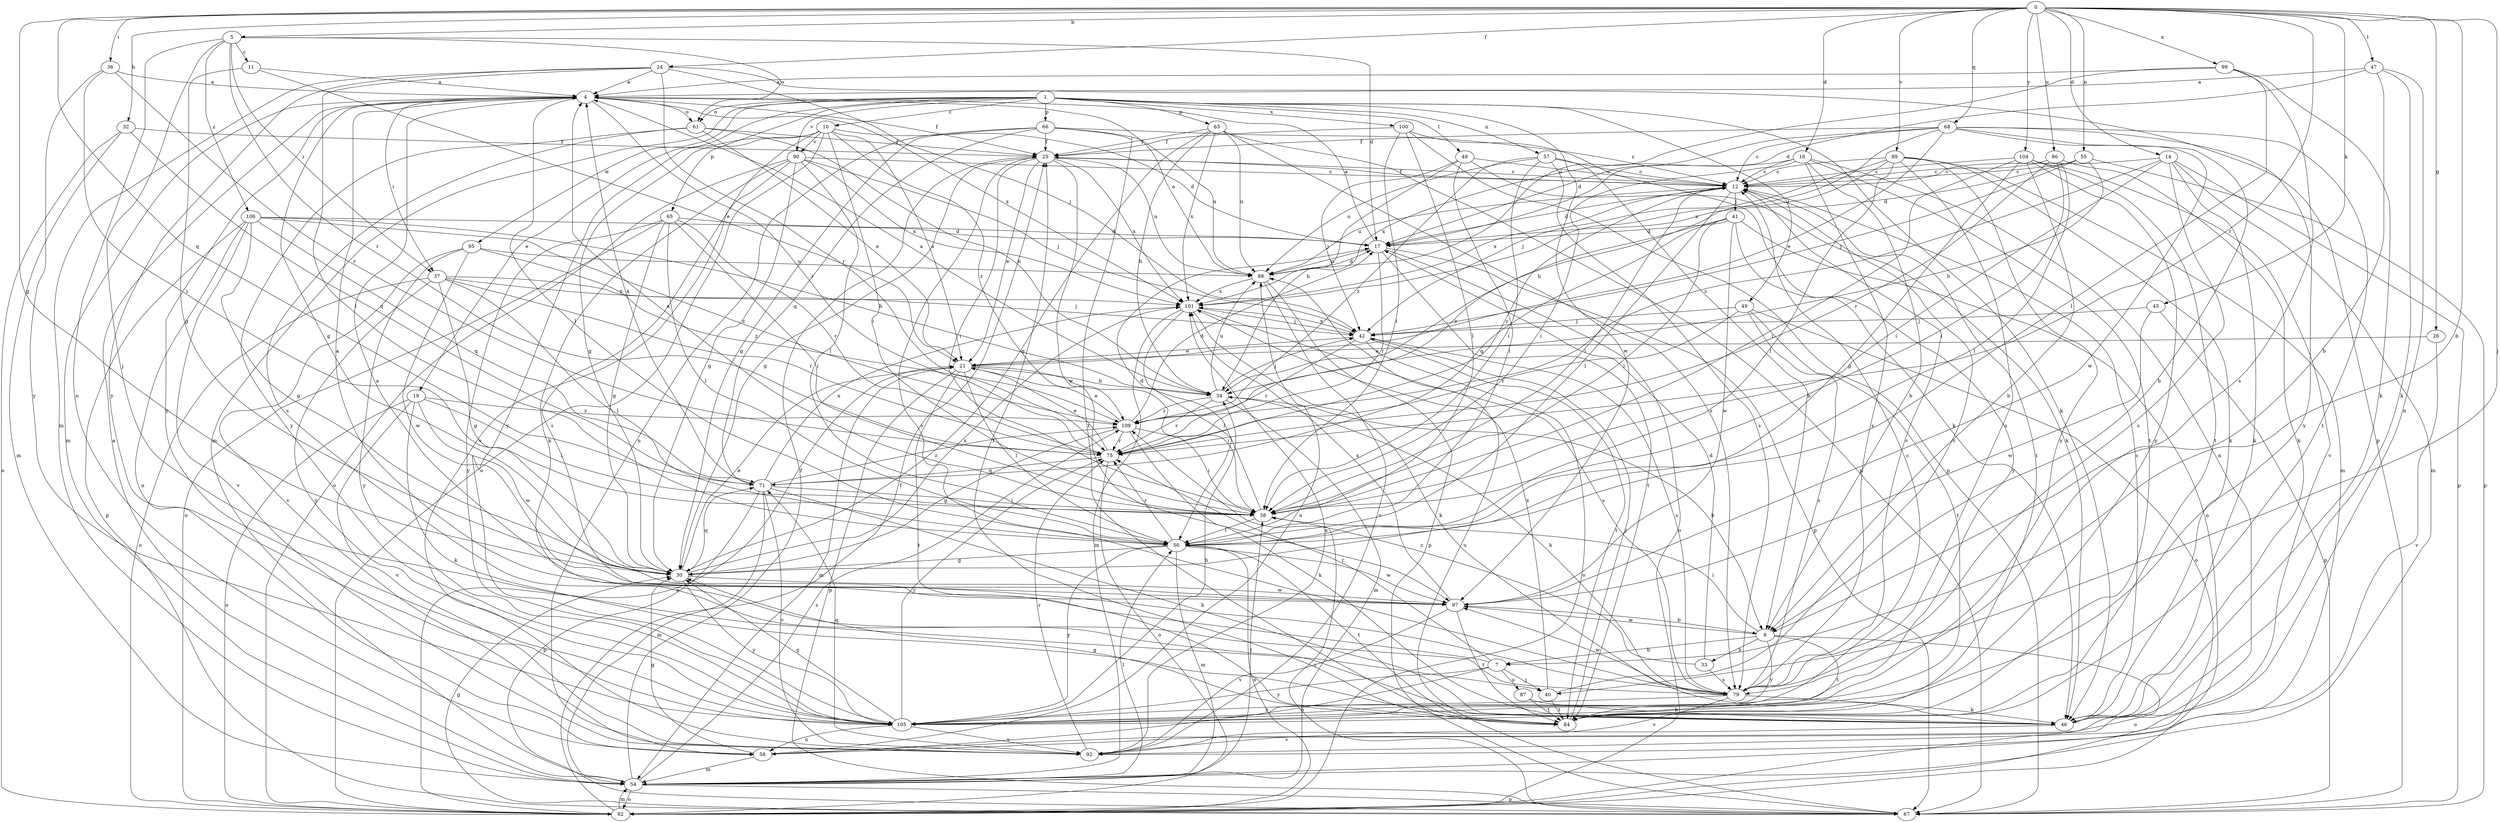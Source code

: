 strict digraph  {
0;
1;
4;
5;
7;
8;
10;
11;
12;
14;
16;
17;
19;
21;
24;
25;
26;
30;
32;
33;
34;
36;
37;
38;
40;
41;
42;
45;
46;
47;
48;
49;
50;
54;
55;
57;
58;
61;
62;
63;
65;
66;
67;
68;
71;
75;
79;
84;
86;
87;
88;
89;
90;
92;
95;
97;
99;
100;
101;
104;
105;
106;
109;
0 -> 5  [label=b];
0 -> 7  [label=b];
0 -> 14  [label=d];
0 -> 16  [label=d];
0 -> 24  [label=f];
0 -> 26  [label=g];
0 -> 30  [label=g];
0 -> 32  [label=h];
0 -> 36  [label=i];
0 -> 40  [label=j];
0 -> 45  [label=k];
0 -> 47  [label=l];
0 -> 55  [label=n];
0 -> 68  [label=q];
0 -> 71  [label=q];
0 -> 75  [label=r];
0 -> 86  [label=u];
0 -> 89  [label=v];
0 -> 99  [label=x];
0 -> 104  [label=y];
1 -> 10  [label=c];
1 -> 19  [label=e];
1 -> 46  [label=k];
1 -> 48  [label=l];
1 -> 49  [label=l];
1 -> 54  [label=m];
1 -> 57  [label=n];
1 -> 61  [label=o];
1 -> 63  [label=p];
1 -> 65  [label=p];
1 -> 66  [label=p];
1 -> 90  [label=v];
1 -> 95  [label=w];
1 -> 97  [label=w];
1 -> 100  [label=x];
4 -> 25  [label=f];
4 -> 30  [label=g];
4 -> 37  [label=i];
4 -> 50  [label=l];
4 -> 54  [label=m];
4 -> 61  [label=o];
4 -> 75  [label=r];
4 -> 101  [label=x];
4 -> 105  [label=y];
5 -> 11  [label=c];
5 -> 17  [label=d];
5 -> 37  [label=i];
5 -> 40  [label=j];
5 -> 58  [label=n];
5 -> 61  [label=o];
5 -> 75  [label=r];
5 -> 106  [label=z];
7 -> 4  [label=a];
7 -> 40  [label=j];
7 -> 58  [label=n];
7 -> 75  [label=r];
7 -> 87  [label=u];
7 -> 105  [label=y];
8 -> 7  [label=b];
8 -> 33  [label=h];
8 -> 38  [label=i];
8 -> 62  [label=o];
8 -> 84  [label=t];
8 -> 97  [label=w];
8 -> 105  [label=y];
10 -> 17  [label=d];
10 -> 21  [label=e];
10 -> 30  [label=g];
10 -> 38  [label=i];
10 -> 62  [label=o];
10 -> 90  [label=v];
10 -> 92  [label=v];
10 -> 105  [label=y];
10 -> 109  [label=z];
11 -> 4  [label=a];
11 -> 21  [label=e];
11 -> 30  [label=g];
12 -> 17  [label=d];
12 -> 25  [label=f];
12 -> 38  [label=i];
12 -> 41  [label=j];
12 -> 50  [label=l];
12 -> 84  [label=t];
12 -> 88  [label=u];
12 -> 101  [label=x];
14 -> 12  [label=c];
14 -> 38  [label=i];
14 -> 46  [label=k];
14 -> 54  [label=m];
14 -> 67  [label=p];
14 -> 79  [label=s];
14 -> 109  [label=z];
16 -> 8  [label=b];
16 -> 12  [label=c];
16 -> 38  [label=i];
16 -> 58  [label=n];
16 -> 79  [label=s];
16 -> 84  [label=t];
16 -> 101  [label=x];
17 -> 4  [label=a];
17 -> 62  [label=o];
17 -> 67  [label=p];
17 -> 75  [label=r];
17 -> 84  [label=t];
17 -> 88  [label=u];
19 -> 38  [label=i];
19 -> 46  [label=k];
19 -> 62  [label=o];
19 -> 92  [label=v];
19 -> 97  [label=w];
19 -> 109  [label=z];
21 -> 34  [label=h];
21 -> 38  [label=i];
21 -> 50  [label=l];
21 -> 54  [label=m];
21 -> 67  [label=p];
21 -> 84  [label=t];
24 -> 4  [label=a];
24 -> 42  [label=j];
24 -> 50  [label=l];
24 -> 54  [label=m];
24 -> 67  [label=p];
24 -> 75  [label=r];
24 -> 105  [label=y];
25 -> 12  [label=c];
25 -> 21  [label=e];
25 -> 30  [label=g];
25 -> 38  [label=i];
25 -> 79  [label=s];
25 -> 88  [label=u];
25 -> 97  [label=w];
25 -> 101  [label=x];
26 -> 21  [label=e];
26 -> 92  [label=v];
30 -> 21  [label=e];
30 -> 71  [label=q];
30 -> 97  [label=w];
30 -> 101  [label=x];
30 -> 105  [label=y];
32 -> 25  [label=f];
32 -> 54  [label=m];
32 -> 62  [label=o];
32 -> 71  [label=q];
33 -> 17  [label=d];
33 -> 79  [label=s];
33 -> 109  [label=z];
34 -> 4  [label=a];
34 -> 8  [label=b];
34 -> 42  [label=j];
34 -> 54  [label=m];
34 -> 75  [label=r];
34 -> 88  [label=u];
34 -> 109  [label=z];
36 -> 4  [label=a];
36 -> 38  [label=i];
36 -> 75  [label=r];
36 -> 105  [label=y];
37 -> 30  [label=g];
37 -> 42  [label=j];
37 -> 50  [label=l];
37 -> 62  [label=o];
37 -> 75  [label=r];
37 -> 101  [label=x];
37 -> 105  [label=y];
38 -> 4  [label=a];
38 -> 17  [label=d];
38 -> 50  [label=l];
40 -> 12  [label=c];
40 -> 84  [label=t];
40 -> 101  [label=x];
41 -> 17  [label=d];
41 -> 38  [label=i];
41 -> 62  [label=o];
41 -> 71  [label=q];
41 -> 97  [label=w];
41 -> 105  [label=y];
41 -> 109  [label=z];
42 -> 21  [label=e];
42 -> 62  [label=o];
42 -> 75  [label=r];
42 -> 79  [label=s];
42 -> 84  [label=t];
42 -> 101  [label=x];
45 -> 42  [label=j];
45 -> 67  [label=p];
45 -> 97  [label=w];
46 -> 12  [label=c];
46 -> 92  [label=v];
47 -> 4  [label=a];
47 -> 8  [label=b];
47 -> 17  [label=d];
47 -> 46  [label=k];
47 -> 58  [label=n];
48 -> 12  [label=c];
48 -> 34  [label=h];
48 -> 42  [label=j];
48 -> 46  [label=k];
48 -> 50  [label=l];
49 -> 42  [label=j];
49 -> 62  [label=o];
49 -> 75  [label=r];
49 -> 79  [label=s];
49 -> 84  [label=t];
50 -> 30  [label=g];
50 -> 54  [label=m];
50 -> 62  [label=o];
50 -> 75  [label=r];
50 -> 84  [label=t];
50 -> 97  [label=w];
50 -> 105  [label=y];
54 -> 4  [label=a];
54 -> 25  [label=f];
54 -> 38  [label=i];
54 -> 50  [label=l];
54 -> 62  [label=o];
54 -> 67  [label=p];
54 -> 109  [label=z];
55 -> 12  [label=c];
55 -> 17  [label=d];
55 -> 34  [label=h];
55 -> 42  [label=j];
55 -> 67  [label=p];
57 -> 8  [label=b];
57 -> 12  [label=c];
57 -> 38  [label=i];
57 -> 79  [label=s];
57 -> 88  [label=u];
57 -> 109  [label=z];
58 -> 30  [label=g];
58 -> 54  [label=m];
58 -> 88  [label=u];
61 -> 21  [label=e];
61 -> 25  [label=f];
61 -> 34  [label=h];
61 -> 79  [label=s];
61 -> 105  [label=y];
62 -> 21  [label=e];
62 -> 25  [label=f];
62 -> 54  [label=m];
63 -> 25  [label=f];
63 -> 30  [label=g];
63 -> 34  [label=h];
63 -> 67  [label=p];
63 -> 79  [label=s];
63 -> 88  [label=u];
63 -> 101  [label=x];
65 -> 17  [label=d];
65 -> 30  [label=g];
65 -> 38  [label=i];
65 -> 50  [label=l];
65 -> 62  [label=o];
65 -> 75  [label=r];
65 -> 105  [label=y];
66 -> 12  [label=c];
66 -> 25  [label=f];
66 -> 30  [label=g];
66 -> 58  [label=n];
66 -> 71  [label=q];
66 -> 84  [label=t];
66 -> 88  [label=u];
67 -> 30  [label=g];
67 -> 38  [label=i];
67 -> 88  [label=u];
68 -> 8  [label=b];
68 -> 12  [label=c];
68 -> 17  [label=d];
68 -> 21  [label=e];
68 -> 25  [label=f];
68 -> 84  [label=t];
68 -> 97  [label=w];
68 -> 101  [label=x];
68 -> 105  [label=y];
71 -> 4  [label=a];
71 -> 38  [label=i];
71 -> 46  [label=k];
71 -> 54  [label=m];
71 -> 67  [label=p];
71 -> 92  [label=v];
71 -> 101  [label=x];
71 -> 109  [label=z];
75 -> 12  [label=c];
75 -> 21  [label=e];
75 -> 62  [label=o];
75 -> 71  [label=q];
79 -> 12  [label=c];
79 -> 34  [label=h];
79 -> 46  [label=k];
79 -> 92  [label=v];
79 -> 97  [label=w];
79 -> 105  [label=y];
84 -> 25  [label=f];
84 -> 30  [label=g];
84 -> 42  [label=j];
86 -> 12  [label=c];
86 -> 38  [label=i];
86 -> 46  [label=k];
86 -> 50  [label=l];
86 -> 75  [label=r];
87 -> 46  [label=k];
87 -> 84  [label=t];
88 -> 4  [label=a];
88 -> 17  [label=d];
88 -> 67  [label=p];
88 -> 92  [label=v];
88 -> 101  [label=x];
89 -> 12  [label=c];
89 -> 34  [label=h];
89 -> 42  [label=j];
89 -> 46  [label=k];
89 -> 50  [label=l];
89 -> 54  [label=m];
89 -> 79  [label=s];
89 -> 105  [label=y];
90 -> 12  [label=c];
90 -> 30  [label=g];
90 -> 42  [label=j];
90 -> 46  [label=k];
90 -> 50  [label=l];
90 -> 62  [label=o];
90 -> 79  [label=s];
90 -> 101  [label=x];
92 -> 71  [label=q];
92 -> 75  [label=r];
92 -> 101  [label=x];
95 -> 88  [label=u];
95 -> 92  [label=v];
95 -> 97  [label=w];
95 -> 105  [label=y];
95 -> 109  [label=z];
97 -> 4  [label=a];
97 -> 8  [label=b];
97 -> 84  [label=t];
97 -> 92  [label=v];
97 -> 101  [label=x];
99 -> 4  [label=a];
99 -> 46  [label=k];
99 -> 50  [label=l];
99 -> 79  [label=s];
99 -> 88  [label=u];
100 -> 25  [label=f];
100 -> 38  [label=i];
100 -> 46  [label=k];
100 -> 50  [label=l];
100 -> 67  [label=p];
101 -> 42  [label=j];
101 -> 46  [label=k];
101 -> 50  [label=l];
101 -> 54  [label=m];
101 -> 79  [label=s];
104 -> 8  [label=b];
104 -> 12  [label=c];
104 -> 30  [label=g];
104 -> 38  [label=i];
104 -> 84  [label=t];
104 -> 92  [label=v];
104 -> 105  [label=y];
105 -> 12  [label=c];
105 -> 30  [label=g];
105 -> 34  [label=h];
105 -> 58  [label=n];
105 -> 75  [label=r];
105 -> 92  [label=v];
106 -> 17  [label=d];
106 -> 30  [label=g];
106 -> 34  [label=h];
106 -> 58  [label=n];
106 -> 67  [label=p];
106 -> 71  [label=q];
106 -> 92  [label=v];
106 -> 109  [label=z];
109 -> 17  [label=d];
109 -> 21  [label=e];
109 -> 30  [label=g];
109 -> 38  [label=i];
109 -> 46  [label=k];
109 -> 75  [label=r];
}
